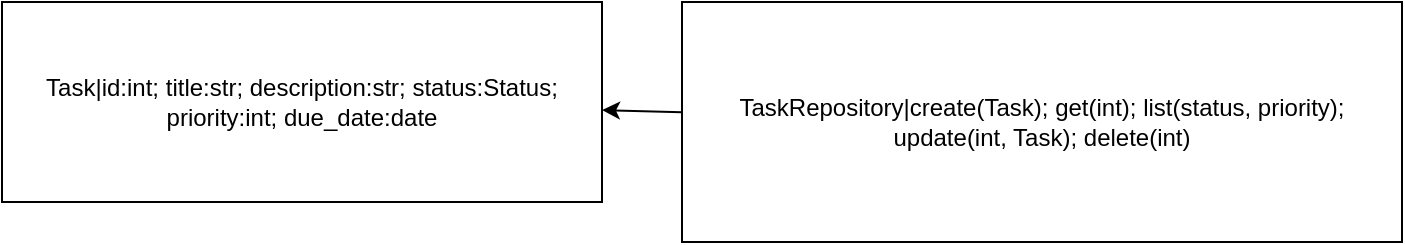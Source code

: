 <mxfile version="24.7.7" type="device">
  <diagram id="classes" name="Class Diagram">
    <mxGraphModel><root>
      <mxCell id="0"/><mxCell id="1" parent="0"/>
      <mxCell id="clsTask" value="Task|id:int; title:str; description:str; status:Status; priority:int; due_date:date" style="shape=umlClass;whiteSpace=wrap;html=1;" vertex="1" parent="1">
        <mxGeometry x="60" y="60" width="300" height="100" as="geometry"/>
      </mxCell>
      <mxCell id="clsRepo" value="TaskRepository|create(Task); get(int); list(status, priority); update(int, Task); delete(int)" style="shape=umlClass;whiteSpace=wrap;html=1;" vertex="1" parent="1">
        <mxGeometry x="400" y="60" width="360" height="120" as="geometry"/>
      </mxCell>
      <mxCell id="assoc" edge="1" parent="1" source="clsRepo" target="clsTask">
        <mxGeometry relative="1" as="geometry"/>
      </mxCell>
    </root></mxGraphModel>
  </diagram>
</mxfile>
